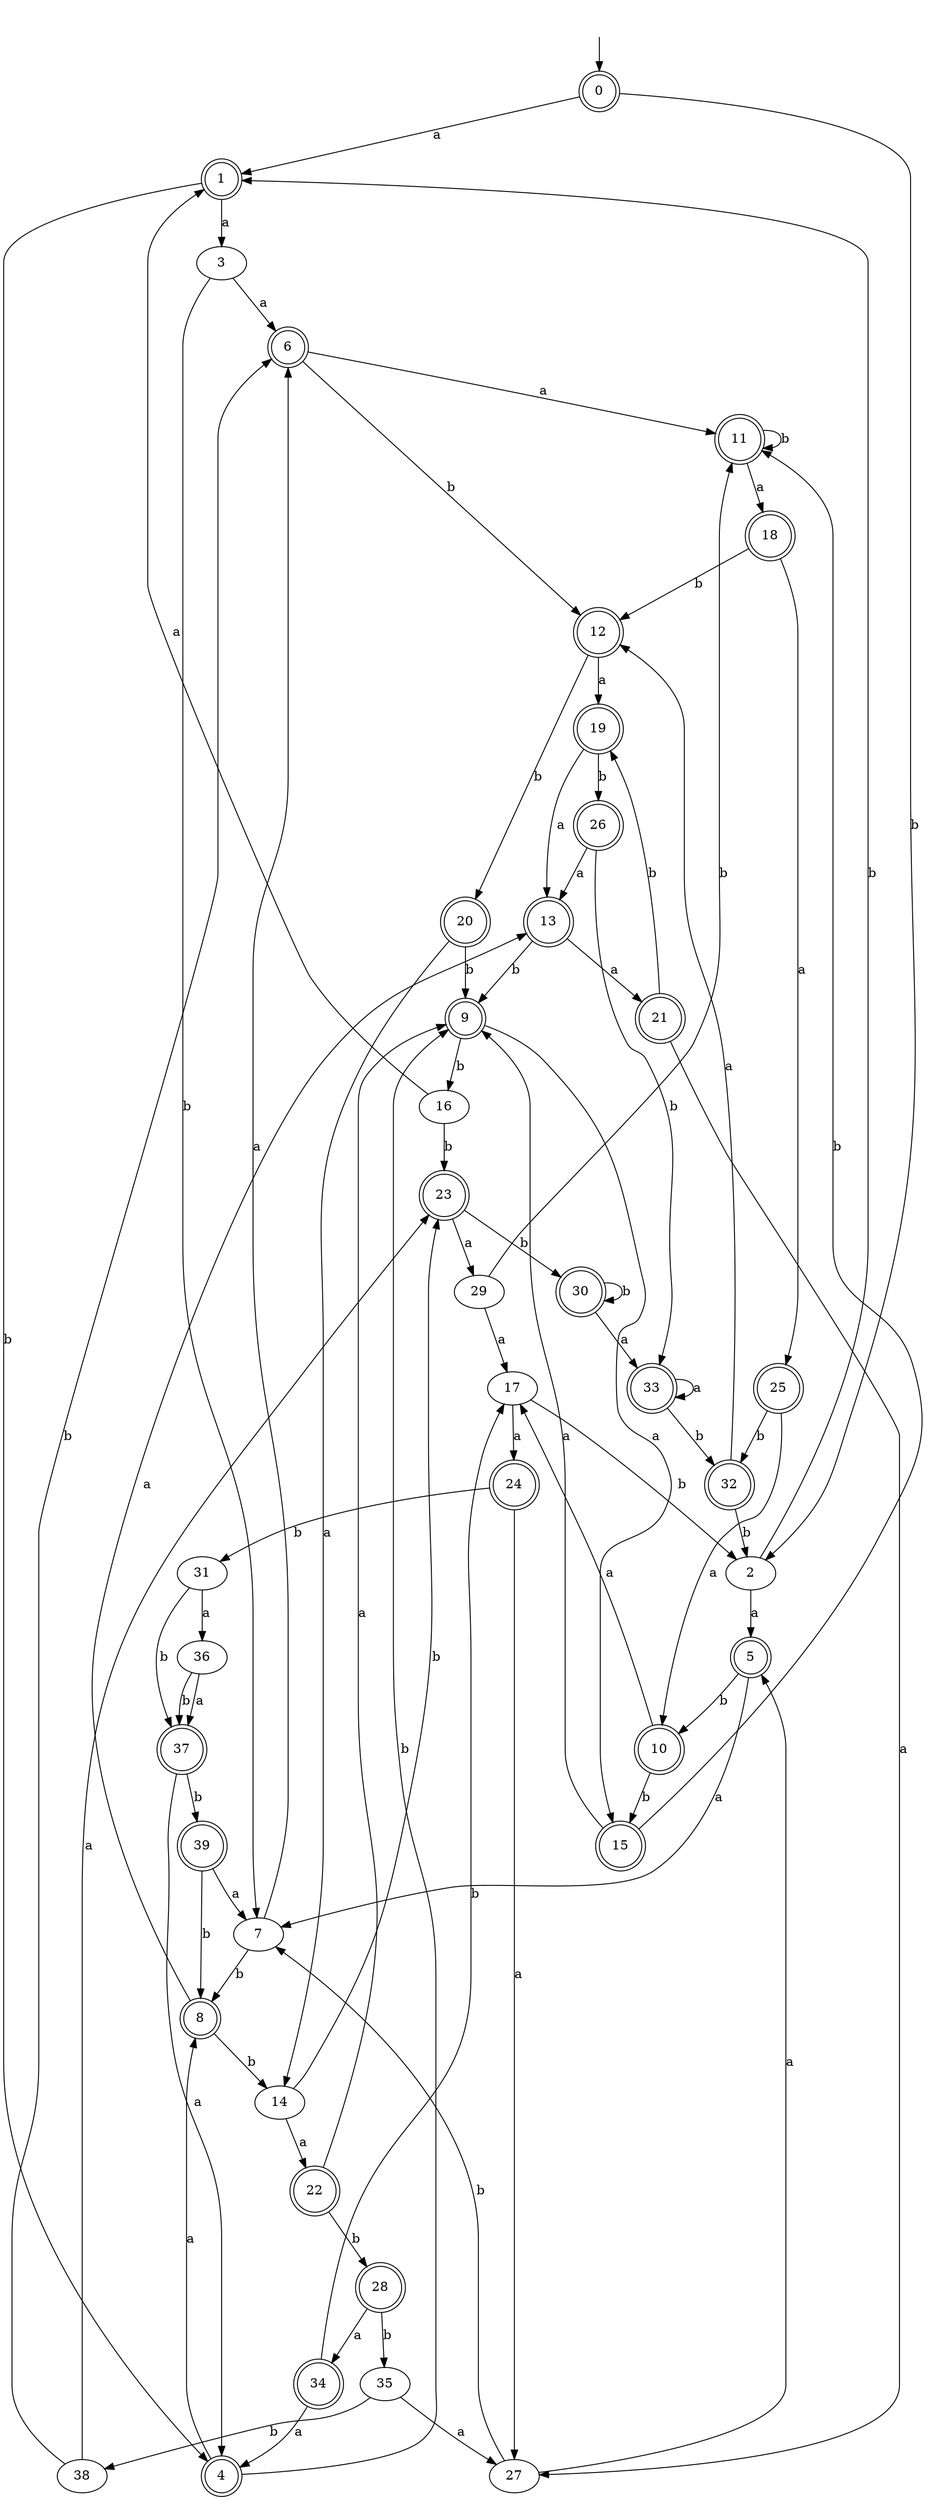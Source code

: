 digraph RandomDFA {
  __start0 [label="", shape=none];
  __start0 -> 0 [label=""];
  0 [shape=circle] [shape=doublecircle]
  0 -> 1 [label="a"]
  0 -> 2 [label="b"]
  1 [shape=doublecircle]
  1 -> 3 [label="a"]
  1 -> 4 [label="b"]
  2
  2 -> 5 [label="a"]
  2 -> 1 [label="b"]
  3
  3 -> 6 [label="a"]
  3 -> 7 [label="b"]
  4 [shape=doublecircle]
  4 -> 8 [label="a"]
  4 -> 9 [label="b"]
  5 [shape=doublecircle]
  5 -> 7 [label="a"]
  5 -> 10 [label="b"]
  6 [shape=doublecircle]
  6 -> 11 [label="a"]
  6 -> 12 [label="b"]
  7
  7 -> 6 [label="a"]
  7 -> 8 [label="b"]
  8 [shape=doublecircle]
  8 -> 13 [label="a"]
  8 -> 14 [label="b"]
  9 [shape=doublecircle]
  9 -> 15 [label="a"]
  9 -> 16 [label="b"]
  10 [shape=doublecircle]
  10 -> 17 [label="a"]
  10 -> 15 [label="b"]
  11 [shape=doublecircle]
  11 -> 18 [label="a"]
  11 -> 11 [label="b"]
  12 [shape=doublecircle]
  12 -> 19 [label="a"]
  12 -> 20 [label="b"]
  13 [shape=doublecircle]
  13 -> 21 [label="a"]
  13 -> 9 [label="b"]
  14
  14 -> 22 [label="a"]
  14 -> 23 [label="b"]
  15 [shape=doublecircle]
  15 -> 9 [label="a"]
  15 -> 11 [label="b"]
  16
  16 -> 1 [label="a"]
  16 -> 23 [label="b"]
  17
  17 -> 24 [label="a"]
  17 -> 2 [label="b"]
  18 [shape=doublecircle]
  18 -> 25 [label="a"]
  18 -> 12 [label="b"]
  19 [shape=doublecircle]
  19 -> 13 [label="a"]
  19 -> 26 [label="b"]
  20 [shape=doublecircle]
  20 -> 14 [label="a"]
  20 -> 9 [label="b"]
  21 [shape=doublecircle]
  21 -> 27 [label="a"]
  21 -> 19 [label="b"]
  22 [shape=doublecircle]
  22 -> 9 [label="a"]
  22 -> 28 [label="b"]
  23 [shape=doublecircle]
  23 -> 29 [label="a"]
  23 -> 30 [label="b"]
  24 [shape=doublecircle]
  24 -> 27 [label="a"]
  24 -> 31 [label="b"]
  25 [shape=doublecircle]
  25 -> 10 [label="a"]
  25 -> 32 [label="b"]
  26 [shape=doublecircle]
  26 -> 13 [label="a"]
  26 -> 33 [label="b"]
  27
  27 -> 5 [label="a"]
  27 -> 7 [label="b"]
  28 [shape=doublecircle]
  28 -> 34 [label="a"]
  28 -> 35 [label="b"]
  29
  29 -> 17 [label="a"]
  29 -> 11 [label="b"]
  30 [shape=doublecircle]
  30 -> 33 [label="a"]
  30 -> 30 [label="b"]
  31
  31 -> 36 [label="a"]
  31 -> 37 [label="b"]
  32 [shape=doublecircle]
  32 -> 12 [label="a"]
  32 -> 2 [label="b"]
  33 [shape=doublecircle]
  33 -> 33 [label="a"]
  33 -> 32 [label="b"]
  34 [shape=doublecircle]
  34 -> 4 [label="a"]
  34 -> 17 [label="b"]
  35
  35 -> 27 [label="a"]
  35 -> 38 [label="b"]
  36
  36 -> 37 [label="a"]
  36 -> 37 [label="b"]
  37 [shape=doublecircle]
  37 -> 4 [label="a"]
  37 -> 39 [label="b"]
  38
  38 -> 23 [label="a"]
  38 -> 6 [label="b"]
  39 [shape=doublecircle]
  39 -> 7 [label="a"]
  39 -> 8 [label="b"]
}
